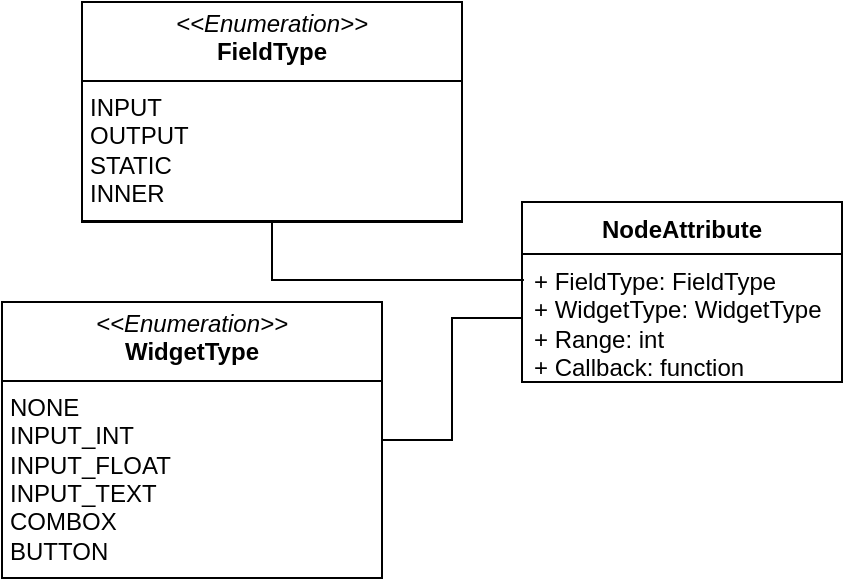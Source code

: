 <mxfile version="27.0.4">
  <diagram id="C5RBs43oDa-KdzZeNtuy" name="Page-1">
    <mxGraphModel dx="1426" dy="796" grid="1" gridSize="10" guides="1" tooltips="1" connect="1" arrows="1" fold="1" page="1" pageScale="1" pageWidth="827" pageHeight="1169" math="0" shadow="0">
      <root>
        <mxCell id="WIyWlLk6GJQsqaUBKTNV-0" />
        <mxCell id="WIyWlLk6GJQsqaUBKTNV-1" parent="WIyWlLk6GJQsqaUBKTNV-0" />
        <mxCell id="eD_rn0O_9oXcifdzZd9u-4" value="NodeAttribute" style="swimlane;fontStyle=1;align=center;verticalAlign=top;childLayout=stackLayout;horizontal=1;startSize=26;horizontalStack=0;resizeParent=1;resizeParentMax=0;resizeLast=0;collapsible=1;marginBottom=0;whiteSpace=wrap;html=1;" parent="WIyWlLk6GJQsqaUBKTNV-1" vertex="1">
          <mxGeometry x="290" y="260" width="160" height="90" as="geometry" />
        </mxCell>
        <mxCell id="eD_rn0O_9oXcifdzZd9u-5" value="+ FieldType: FieldType&lt;div&gt;+ WidgetType:&amp;nbsp;&lt;span style=&quot;background-color: transparent; color: light-dark(rgb(0, 0, 0), rgb(255, 255, 255));&quot;&gt;WidgetType&lt;/span&gt;&lt;/div&gt;&lt;div&gt;+ Range: int&lt;/div&gt;&lt;div&gt;+ Callback: function&lt;/div&gt;" style="text;strokeColor=none;fillColor=none;align=left;verticalAlign=top;spacingLeft=4;spacingRight=4;overflow=hidden;rotatable=0;points=[[0,0.5],[1,0.5]];portConstraint=eastwest;whiteSpace=wrap;html=1;" parent="eD_rn0O_9oXcifdzZd9u-4" vertex="1">
          <mxGeometry y="26" width="160" height="64" as="geometry" />
        </mxCell>
        <mxCell id="eD_rn0O_9oXcifdzZd9u-12" value="&lt;p style=&quot;margin:0px;margin-top:4px;text-align:center;&quot;&gt;&lt;i&gt;&amp;lt;&amp;lt;Enumeration&amp;gt;&amp;gt;&lt;/i&gt;&lt;br&gt;&lt;b&gt;FieldType&lt;/b&gt;&lt;/p&gt;&lt;hr size=&quot;1&quot; style=&quot;border-style:solid;&quot;&gt;&lt;p style=&quot;margin:0px;margin-left:4px;&quot;&gt;INPUT&lt;/p&gt;&lt;p style=&quot;margin:0px;margin-left:4px;&quot;&gt;OUTPUT&lt;/p&gt;&lt;p style=&quot;margin:0px;margin-left:4px;&quot;&gt;STATIC&lt;/p&gt;&lt;p style=&quot;margin:0px;margin-left:4px;&quot;&gt;INNER&lt;/p&gt;&lt;hr size=&quot;1&quot; style=&quot;border-style:solid;&quot;&gt;&lt;p style=&quot;margin:0px;margin-left:4px;&quot;&gt;&lt;br&gt;&lt;/p&gt;" style="verticalAlign=top;align=left;overflow=fill;html=1;whiteSpace=wrap;" parent="WIyWlLk6GJQsqaUBKTNV-1" vertex="1">
          <mxGeometry x="70" y="160" width="190" height="110" as="geometry" />
        </mxCell>
        <mxCell id="eD_rn0O_9oXcifdzZd9u-25" style="edgeStyle=orthogonalEdgeStyle;rounded=0;orthogonalLoop=1;jettySize=auto;html=1;entryX=0;entryY=0.5;entryDx=0;entryDy=0;endArrow=none;startFill=0;" parent="WIyWlLk6GJQsqaUBKTNV-1" source="eD_rn0O_9oXcifdzZd9u-13" target="eD_rn0O_9oXcifdzZd9u-5" edge="1">
          <mxGeometry relative="1" as="geometry" />
        </mxCell>
        <mxCell id="eD_rn0O_9oXcifdzZd9u-13" value="&lt;p style=&quot;margin:0px;margin-top:4px;text-align:center;&quot;&gt;&lt;i&gt;&amp;lt;&amp;lt;Enumeration&amp;gt;&amp;gt;&lt;/i&gt;&lt;br&gt;&lt;b&gt;WidgetType&lt;/b&gt;&lt;/p&gt;&lt;hr size=&quot;1&quot; style=&quot;border-style:solid;&quot;&gt;&lt;p style=&quot;margin:0px;margin-left:4px;&quot;&gt;&lt;span style=&quot;background-color: transparent; color: light-dark(rgb(0, 0, 0), rgb(255, 255, 255));&quot;&gt;NONE&lt;/span&gt;&lt;/p&gt;&lt;p style=&quot;margin:0px;margin-left:4px;&quot;&gt;INPUT_INT&lt;/p&gt;&lt;p style=&quot;margin:0px;margin-left:4px;&quot;&gt;INPUT_FLOAT&lt;/p&gt;&lt;p style=&quot;margin:0px;margin-left:4px;&quot;&gt;INPUT_TEXT&lt;/p&gt;&lt;p style=&quot;margin:0px;margin-left:4px;&quot;&gt;COMBOX&lt;/p&gt;&lt;p style=&quot;margin:0px;margin-left:4px;&quot;&gt;BUTTON&lt;/p&gt;&lt;hr size=&quot;1&quot; style=&quot;border-style:solid;&quot;&gt;&lt;p style=&quot;margin:0px;margin-left:4px;&quot;&gt;&lt;br&gt;&lt;/p&gt;" style="verticalAlign=top;align=left;overflow=fill;html=1;whiteSpace=wrap;" parent="WIyWlLk6GJQsqaUBKTNV-1" vertex="1">
          <mxGeometry x="30" y="310" width="190" height="138" as="geometry" />
        </mxCell>
        <mxCell id="eD_rn0O_9oXcifdzZd9u-24" style="edgeStyle=orthogonalEdgeStyle;rounded=0;orthogonalLoop=1;jettySize=auto;html=1;entryX=0.006;entryY=0.203;entryDx=0;entryDy=0;entryPerimeter=0;endArrow=none;startFill=0;" parent="WIyWlLk6GJQsqaUBKTNV-1" source="eD_rn0O_9oXcifdzZd9u-12" target="eD_rn0O_9oXcifdzZd9u-5" edge="1">
          <mxGeometry relative="1" as="geometry" />
        </mxCell>
      </root>
    </mxGraphModel>
  </diagram>
</mxfile>
